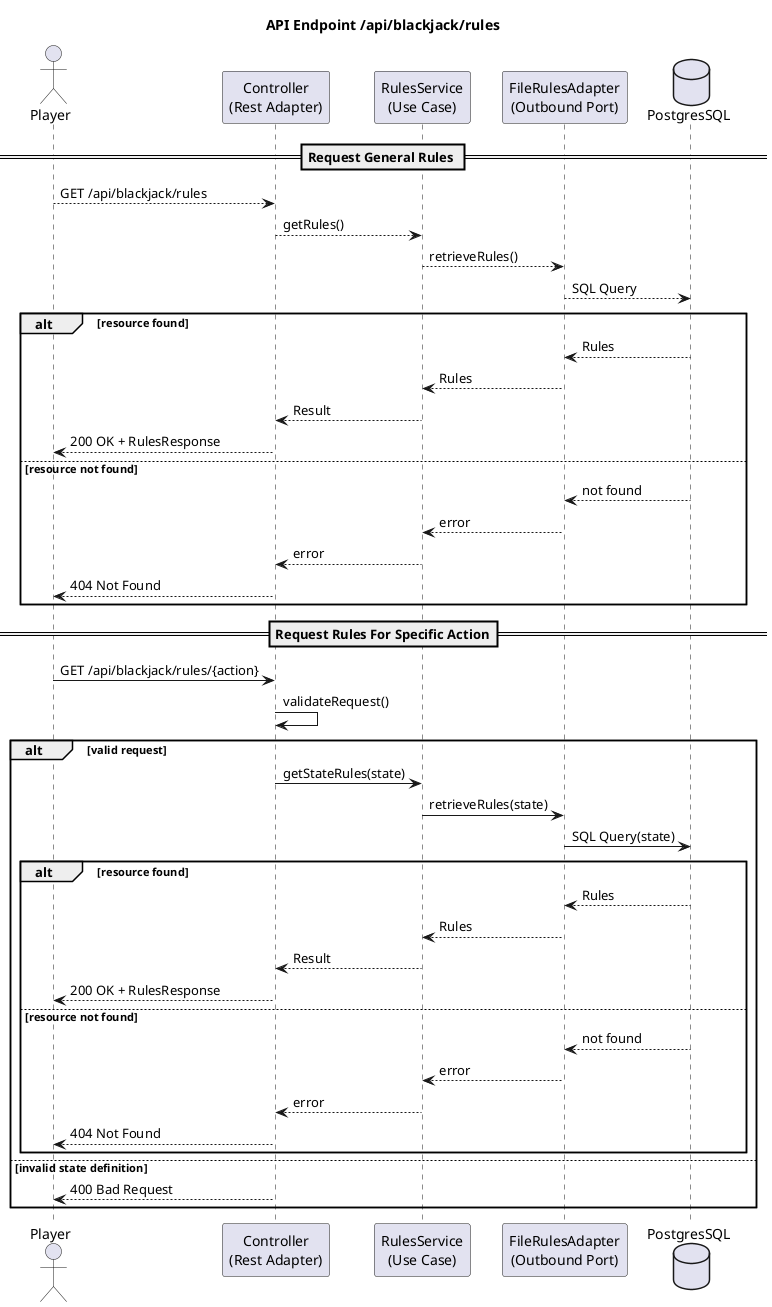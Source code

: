 @startuml
title API Endpoint /api/blackjack/rules
actor Player

participant "Controller\n(Rest Adapter)" as Controller
participant "RulesService\n(Use Case)" as Service
participant "FileRulesAdapter\n(Outbound Port)" as Adapter
database PostgresSQL

== Request General Rules ==

    Player --> Controller : GET /api/blackjack/rules
    Controller --> Service : getRules()
    Service --> Adapter : retrieveRules()
    Adapter --> PostgresSQL : SQL Query

alt resource found

    PostgresSQL --> Adapter : Rules
    Adapter --> Service : Rules
    Service --> Controller : Result
    Controller --> Player : 200 OK + RulesResponse

else resource not found
    PostgresSQL --> Adapter : not found
    Adapter --> Service : error
    Service --> Controller : error
    Controller --> Player : 404 Not Found

end

== Request Rules For Specific Action==

Player -> Controller : GET /api/blackjack/rules/{action}
Controller -> Controller : validateRequest()

alt valid request

        Controller -> Service : getStateRules(state)
        Service -> Adapter : retrieveRules(state)
        Adapter -> PostgresSQL : SQL Query(state)

    alt resource found
        PostgresSQL --> Adapter : Rules
        Adapter --> Service : Rules
        Service --> Controller : Result
        Controller --> Player : 200 OK + RulesResponse

    else resource not found
        PostgresSQL --> Adapter : not found
        Adapter --> Service : error
        Service --> Controller : error
        Controller --> Player : 404 Not Found
    end

else invalid state definition

    Controller --> Player : 400 Bad Request

end

@enduml